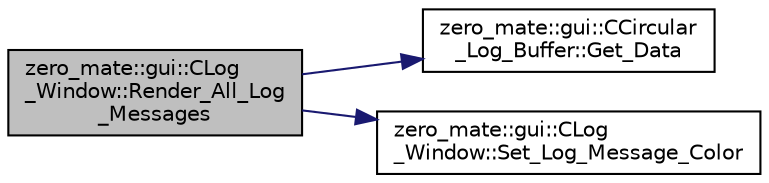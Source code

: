 digraph "zero_mate::gui::CLog_Window::Render_All_Log_Messages"
{
 // LATEX_PDF_SIZE
  bgcolor="transparent";
  edge [fontname="Helvetica",fontsize="10",labelfontname="Helvetica",labelfontsize="10"];
  node [fontname="Helvetica",fontsize="10",shape=record];
  rankdir="LR";
  Node1 [label="zero_mate::gui::CLog\l_Window::Render_All_Log\l_Messages",height=0.2,width=0.4,color="black", fillcolor="grey75", style="filled", fontcolor="black",tooltip=" "];
  Node1 -> Node2 [color="midnightblue",fontsize="10",style="solid",fontname="Helvetica"];
  Node2 [label="zero_mate::gui::CCircular\l_Log_Buffer::Get_Data",height=0.2,width=0.4,color="black",URL="$classzero__mate_1_1gui_1_1CCircular__Log__Buffer.html#ac16e7e106825569a5fe48b06eefb28be",tooltip=" "];
  Node1 -> Node3 [color="midnightblue",fontsize="10",style="solid",fontname="Helvetica"];
  Node3 [label="zero_mate::gui::CLog\l_Window::Set_Log_Message_Color",height=0.2,width=0.4,color="black",URL="$classzero__mate_1_1gui_1_1CLog__Window.html#acd4c871dccefcf04fb9b3bb8973086c0",tooltip=" "];
}
